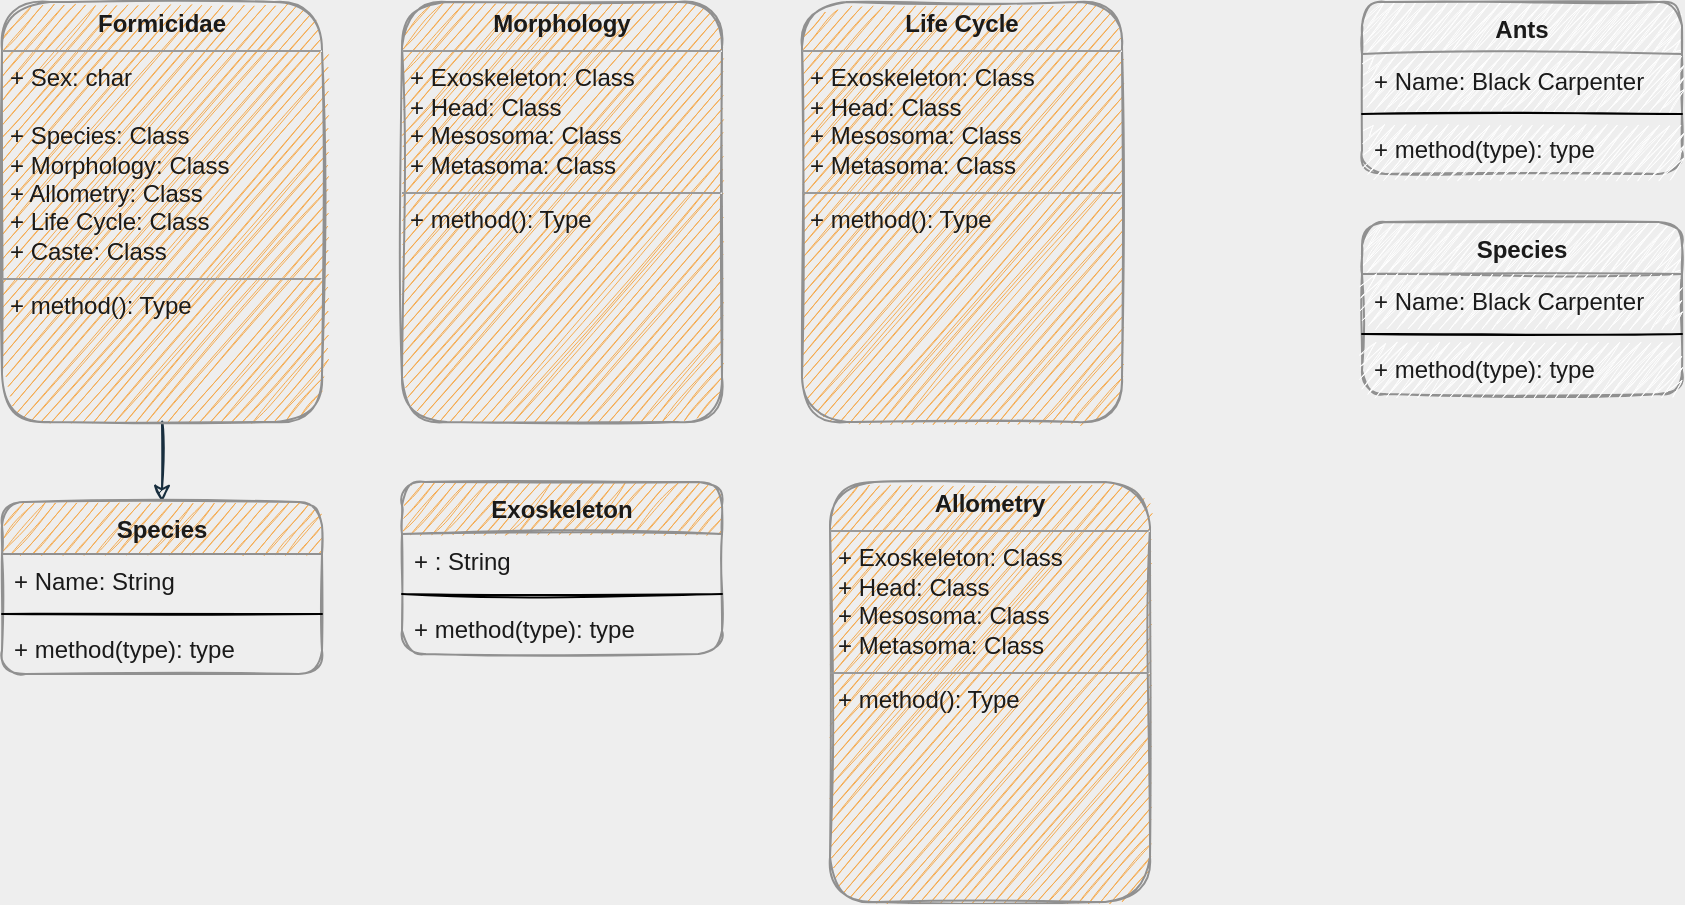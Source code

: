<mxfile version="20.4.0" type="github">
  <diagram id="C5RBs43oDa-KdzZeNtuy" name="Page-1">
    <mxGraphModel dx="2075" dy="678" grid="1" gridSize="10" guides="1" tooltips="1" connect="1" arrows="1" fold="1" page="1" pageScale="1" pageWidth="827" pageHeight="1169" background="#EEEEEE" math="0" shadow="0">
      <root>
        <mxCell id="WIyWlLk6GJQsqaUBKTNV-0" />
        <mxCell id="WIyWlLk6GJQsqaUBKTNV-1" parent="WIyWlLk6GJQsqaUBKTNV-0" />
        <mxCell id="v1BI11Cc-dLJp7aKihLd-33" style="edgeStyle=orthogonalEdgeStyle;curved=1;rounded=1;sketch=1;orthogonalLoop=1;jettySize=auto;html=1;exitX=0.5;exitY=1;exitDx=0;exitDy=0;entryX=0.5;entryY=0;entryDx=0;entryDy=0;fontColor=#1A1A1A;strokeColor=#182E3E;" parent="WIyWlLk6GJQsqaUBKTNV-1" source="v1BI11Cc-dLJp7aKihLd-0" target="v1BI11Cc-dLJp7aKihLd-9" edge="1">
          <mxGeometry relative="1" as="geometry" />
        </mxCell>
        <mxCell id="v1BI11Cc-dLJp7aKihLd-0" value="&lt;p style=&quot;margin: 0px ; margin-top: 4px ; text-align: center&quot;&gt;&lt;b&gt;Formicidae&lt;/b&gt;&lt;/p&gt;&lt;hr size=&quot;1&quot;&gt;&lt;p style=&quot;margin: 0px ; margin-left: 4px&quot;&gt;+ Sex: char&lt;br&gt;&lt;/p&gt;&lt;p style=&quot;margin: 0px ; margin-left: 4px&quot;&gt;&lt;span&gt;&lt;br&gt;&lt;/span&gt;&lt;/p&gt;&lt;p style=&quot;margin: 0px ; margin-left: 4px&quot;&gt;&lt;span&gt;+ Species: Class&lt;/span&gt;&lt;br&gt;&lt;/p&gt;&lt;p style=&quot;margin: 0px ; margin-left: 4px&quot;&gt;+ Morphology: Class&lt;span&gt;&lt;br&gt;&lt;/span&gt;&lt;/p&gt;&lt;p style=&quot;margin: 0px ; margin-left: 4px&quot;&gt;+ Allometry: Class&lt;br&gt;&lt;/p&gt;&lt;p style=&quot;margin: 0px ; margin-left: 4px&quot;&gt;&lt;span&gt;+ Life Cycle: Class&lt;/span&gt;&lt;br&gt;&lt;/p&gt;&lt;p style=&quot;margin: 0px ; margin-left: 4px&quot;&gt;&lt;span&gt;+ Caste: Class&lt;/span&gt;&lt;br&gt;&lt;/p&gt;&lt;hr size=&quot;1&quot;&gt;&lt;p style=&quot;margin: 0px ; margin-left: 4px&quot;&gt;+ method(): Type&lt;/p&gt;" style="verticalAlign=top;align=left;overflow=fill;fontSize=12;fontFamily=Helvetica;html=1;rounded=1;fillColor=#F5AB50;strokeColor=#909090;fontColor=#1A1A1A;sketch=1;fillStyle=auto;" parent="WIyWlLk6GJQsqaUBKTNV-1" vertex="1">
          <mxGeometry x="-80" y="40" width="160" height="210" as="geometry" />
        </mxCell>
        <mxCell id="v1BI11Cc-dLJp7aKihLd-9" value="Species" style="swimlane;fontStyle=1;align=center;verticalAlign=top;childLayout=stackLayout;horizontal=1;startSize=26;horizontalStack=0;resizeParent=1;resizeParentMax=0;resizeLast=0;collapsible=1;marginBottom=0;rounded=1;sketch=1;fillStyle=auto;fontColor=#1A1A1A;strokeColor=#909090;fillColor=#F5AB50;" parent="WIyWlLk6GJQsqaUBKTNV-1" vertex="1">
          <mxGeometry x="-80" y="290" width="160" height="86" as="geometry" />
        </mxCell>
        <mxCell id="v1BI11Cc-dLJp7aKihLd-10" value="+ Name: String" style="text;strokeColor=none;fillColor=none;align=left;verticalAlign=top;spacingLeft=4;spacingRight=4;overflow=hidden;rotatable=0;points=[[0,0.5],[1,0.5]];portConstraint=eastwest;rounded=1;sketch=1;fillStyle=auto;fontColor=#1A1A1A;" parent="v1BI11Cc-dLJp7aKihLd-9" vertex="1">
          <mxGeometry y="26" width="160" height="26" as="geometry" />
        </mxCell>
        <mxCell id="v1BI11Cc-dLJp7aKihLd-11" value="" style="line;strokeWidth=1;fillColor=none;align=left;verticalAlign=middle;spacingTop=-1;spacingLeft=3;spacingRight=3;rotatable=0;labelPosition=right;points=[];portConstraint=eastwest;rounded=1;sketch=1;fillStyle=auto;fontColor=#1A1A1A;" parent="v1BI11Cc-dLJp7aKihLd-9" vertex="1">
          <mxGeometry y="52" width="160" height="8" as="geometry" />
        </mxCell>
        <mxCell id="v1BI11Cc-dLJp7aKihLd-12" value="+ method(type): type" style="text;strokeColor=none;fillColor=none;align=left;verticalAlign=top;spacingLeft=4;spacingRight=4;overflow=hidden;rotatable=0;points=[[0,0.5],[1,0.5]];portConstraint=eastwest;rounded=1;sketch=1;fillStyle=auto;fontColor=#1A1A1A;" parent="v1BI11Cc-dLJp7aKihLd-9" vertex="1">
          <mxGeometry y="60" width="160" height="26" as="geometry" />
        </mxCell>
        <mxCell id="v1BI11Cc-dLJp7aKihLd-25" value="Species" style="swimlane;fontStyle=1;align=center;verticalAlign=top;childLayout=stackLayout;horizontal=1;startSize=26;horizontalStack=0;resizeParent=1;resizeParentMax=0;resizeLast=0;collapsible=1;marginBottom=0;rounded=1;sketch=1;fillStyle=zigzag;fontColor=#1A1A1A;strokeColor=#909090;fillColor=#FFFFFF;" parent="WIyWlLk6GJQsqaUBKTNV-1" vertex="1">
          <mxGeometry x="600" y="150" width="160" height="86" as="geometry" />
        </mxCell>
        <mxCell id="v1BI11Cc-dLJp7aKihLd-26" value="+ Name: Black Carpenter" style="text;strokeColor=none;fillColor=default;align=left;verticalAlign=top;spacingLeft=4;spacingRight=4;overflow=hidden;rotatable=0;points=[[0,0.5],[1,0.5]];portConstraint=eastwest;rounded=1;sketch=1;fillStyle=zigzag;fontColor=#1A1A1A;" parent="v1BI11Cc-dLJp7aKihLd-25" vertex="1">
          <mxGeometry y="26" width="160" height="26" as="geometry" />
        </mxCell>
        <mxCell id="v1BI11Cc-dLJp7aKihLd-27" value="" style="line;strokeWidth=1;fillColor=none;align=left;verticalAlign=middle;spacingTop=-1;spacingLeft=3;spacingRight=3;rotatable=0;labelPosition=right;points=[];portConstraint=eastwest;rounded=1;sketch=1;fillStyle=auto;fontColor=#1A1A1A;" parent="v1BI11Cc-dLJp7aKihLd-25" vertex="1">
          <mxGeometry y="52" width="160" height="8" as="geometry" />
        </mxCell>
        <mxCell id="v1BI11Cc-dLJp7aKihLd-28" value="+ method(type): type" style="text;strokeColor=none;fillColor=default;align=left;verticalAlign=top;spacingLeft=4;spacingRight=4;overflow=hidden;rotatable=0;points=[[0,0.5],[1,0.5]];portConstraint=eastwest;rounded=1;sketch=1;fillStyle=zigzag;fontColor=#1A1A1A;" parent="v1BI11Cc-dLJp7aKihLd-25" vertex="1">
          <mxGeometry y="60" width="160" height="26" as="geometry" />
        </mxCell>
        <mxCell id="v1BI11Cc-dLJp7aKihLd-29" value="Ants" style="swimlane;fontStyle=1;align=center;verticalAlign=top;childLayout=stackLayout;horizontal=1;startSize=26;horizontalStack=0;resizeParent=1;resizeParentMax=0;resizeLast=0;collapsible=1;marginBottom=0;rounded=1;sketch=1;fillStyle=zigzag;fontColor=#1A1A1A;strokeColor=#909090;fillColor=#FFFFFF;" parent="WIyWlLk6GJQsqaUBKTNV-1" vertex="1">
          <mxGeometry x="600" y="40" width="160" height="86" as="geometry" />
        </mxCell>
        <mxCell id="v1BI11Cc-dLJp7aKihLd-30" value="+ Name: Black Carpenter" style="text;strokeColor=none;fillColor=default;align=left;verticalAlign=top;spacingLeft=4;spacingRight=4;overflow=hidden;rotatable=0;points=[[0,0.5],[1,0.5]];portConstraint=eastwest;rounded=1;sketch=1;fillStyle=zigzag;fontColor=#1A1A1A;" parent="v1BI11Cc-dLJp7aKihLd-29" vertex="1">
          <mxGeometry y="26" width="160" height="26" as="geometry" />
        </mxCell>
        <mxCell id="v1BI11Cc-dLJp7aKihLd-31" value="" style="line;strokeWidth=1;fillColor=none;align=left;verticalAlign=middle;spacingTop=-1;spacingLeft=3;spacingRight=3;rotatable=0;labelPosition=right;points=[];portConstraint=eastwest;rounded=1;sketch=1;fillStyle=auto;fontColor=#1A1A1A;" parent="v1BI11Cc-dLJp7aKihLd-29" vertex="1">
          <mxGeometry y="52" width="160" height="8" as="geometry" />
        </mxCell>
        <mxCell id="v1BI11Cc-dLJp7aKihLd-32" value="+ method(type): type" style="text;strokeColor=none;fillColor=default;align=left;verticalAlign=top;spacingLeft=4;spacingRight=4;overflow=hidden;rotatable=0;points=[[0,0.5],[1,0.5]];portConstraint=eastwest;rounded=1;sketch=1;fillStyle=zigzag;fontColor=#1A1A1A;" parent="v1BI11Cc-dLJp7aKihLd-29" vertex="1">
          <mxGeometry y="60" width="160" height="26" as="geometry" />
        </mxCell>
        <mxCell id="v1BI11Cc-dLJp7aKihLd-34" value="&lt;p style=&quot;margin: 0px ; margin-top: 4px ; text-align: center&quot;&gt;&lt;b&gt;Morphology&lt;/b&gt;&lt;/p&gt;&lt;hr size=&quot;1&quot;&gt;&lt;p style=&quot;margin: 0px ; margin-left: 4px&quot;&gt;+ Exoskeleton: Class&lt;/p&gt;&lt;p style=&quot;margin: 0px ; margin-left: 4px&quot;&gt;+ Head: Class&lt;/p&gt;&lt;p style=&quot;margin: 0px ; margin-left: 4px&quot;&gt;+ Mesosoma: Class&lt;/p&gt;&lt;p style=&quot;margin: 0px ; margin-left: 4px&quot;&gt;+ Metasoma: Class&lt;/p&gt;&lt;hr size=&quot;1&quot;&gt;&lt;p style=&quot;margin: 0px ; margin-left: 4px&quot;&gt;+ method(): Type&lt;/p&gt;" style="verticalAlign=top;align=left;overflow=fill;fontSize=12;fontFamily=Helvetica;html=1;rounded=1;fillColor=#F5AB50;strokeColor=#909090;fontColor=#1A1A1A;sketch=1;fillStyle=auto;arcSize=14;" parent="WIyWlLk6GJQsqaUBKTNV-1" vertex="1">
          <mxGeometry x="120" y="40" width="160" height="210" as="geometry" />
        </mxCell>
        <mxCell id="v1BI11Cc-dLJp7aKihLd-37" value="Exoskeleton" style="swimlane;fontStyle=1;align=center;verticalAlign=top;childLayout=stackLayout;horizontal=1;startSize=26;horizontalStack=0;resizeParent=1;resizeParentMax=0;resizeLast=0;collapsible=1;marginBottom=0;rounded=1;sketch=1;fillStyle=auto;fontColor=#1A1A1A;strokeColor=#909090;fillColor=#F5AB50;" parent="WIyWlLk6GJQsqaUBKTNV-1" vertex="1">
          <mxGeometry x="120" y="280" width="160" height="86" as="geometry" />
        </mxCell>
        <mxCell id="v1BI11Cc-dLJp7aKihLd-38" value="+ : String" style="text;strokeColor=none;fillColor=none;align=left;verticalAlign=top;spacingLeft=4;spacingRight=4;overflow=hidden;rotatable=0;points=[[0,0.5],[1,0.5]];portConstraint=eastwest;rounded=1;sketch=1;fillStyle=auto;fontColor=#1A1A1A;" parent="v1BI11Cc-dLJp7aKihLd-37" vertex="1">
          <mxGeometry y="26" width="160" height="26" as="geometry" />
        </mxCell>
        <mxCell id="v1BI11Cc-dLJp7aKihLd-39" value="" style="line;strokeWidth=1;fillColor=none;align=left;verticalAlign=middle;spacingTop=-1;spacingLeft=3;spacingRight=3;rotatable=0;labelPosition=right;points=[];portConstraint=eastwest;rounded=1;sketch=1;fillStyle=auto;fontColor=#1A1A1A;" parent="v1BI11Cc-dLJp7aKihLd-37" vertex="1">
          <mxGeometry y="52" width="160" height="8" as="geometry" />
        </mxCell>
        <mxCell id="v1BI11Cc-dLJp7aKihLd-40" value="+ method(type): type" style="text;strokeColor=none;fillColor=none;align=left;verticalAlign=top;spacingLeft=4;spacingRight=4;overflow=hidden;rotatable=0;points=[[0,0.5],[1,0.5]];portConstraint=eastwest;rounded=1;sketch=1;fillStyle=auto;fontColor=#1A1A1A;" parent="v1BI11Cc-dLJp7aKihLd-37" vertex="1">
          <mxGeometry y="60" width="160" height="26" as="geometry" />
        </mxCell>
        <mxCell id="v1BI11Cc-dLJp7aKihLd-41" value="&lt;p style=&quot;margin: 0px ; margin-top: 4px ; text-align: center&quot;&gt;&lt;b&gt;Life Cycle&lt;/b&gt;&lt;/p&gt;&lt;hr size=&quot;1&quot;&gt;&lt;p style=&quot;margin: 0px ; margin-left: 4px&quot;&gt;+ Exoskeleton: Class&lt;/p&gt;&lt;p style=&quot;margin: 0px ; margin-left: 4px&quot;&gt;+ Head: Class&lt;/p&gt;&lt;p style=&quot;margin: 0px ; margin-left: 4px&quot;&gt;+ Mesosoma: Class&lt;/p&gt;&lt;p style=&quot;margin: 0px ; margin-left: 4px&quot;&gt;+ Metasoma: Class&lt;/p&gt;&lt;hr size=&quot;1&quot;&gt;&lt;p style=&quot;margin: 0px ; margin-left: 4px&quot;&gt;+ method(): Type&lt;/p&gt;" style="verticalAlign=top;align=left;overflow=fill;fontSize=12;fontFamily=Helvetica;html=1;rounded=1;fillColor=#F5AB50;strokeColor=#909090;fontColor=#1A1A1A;sketch=1;fillStyle=auto;arcSize=14;" parent="WIyWlLk6GJQsqaUBKTNV-1" vertex="1">
          <mxGeometry x="320" y="40" width="160" height="210" as="geometry" />
        </mxCell>
        <mxCell id="FJ7x_Hzit0ByYtrHEdhe-0" value="&lt;p style=&quot;margin: 0px ; margin-top: 4px ; text-align: center&quot;&gt;&lt;b&gt;Allometry&lt;/b&gt;&lt;/p&gt;&lt;hr size=&quot;1&quot;&gt;&lt;p style=&quot;margin: 0px ; margin-left: 4px&quot;&gt;+ Exoskeleton: Class&lt;/p&gt;&lt;p style=&quot;margin: 0px ; margin-left: 4px&quot;&gt;+ Head: Class&lt;/p&gt;&lt;p style=&quot;margin: 0px ; margin-left: 4px&quot;&gt;+ Mesosoma: Class&lt;/p&gt;&lt;p style=&quot;margin: 0px ; margin-left: 4px&quot;&gt;+ Metasoma: Class&lt;/p&gt;&lt;hr size=&quot;1&quot;&gt;&lt;p style=&quot;margin: 0px ; margin-left: 4px&quot;&gt;+ method(): Type&lt;/p&gt;" style="verticalAlign=top;align=left;overflow=fill;fontSize=12;fontFamily=Helvetica;html=1;rounded=1;fillColor=#F5AB50;strokeColor=#909090;fontColor=#1A1A1A;sketch=1;fillStyle=auto;arcSize=14;" vertex="1" parent="WIyWlLk6GJQsqaUBKTNV-1">
          <mxGeometry x="334" y="280" width="160" height="210" as="geometry" />
        </mxCell>
      </root>
    </mxGraphModel>
  </diagram>
</mxfile>
